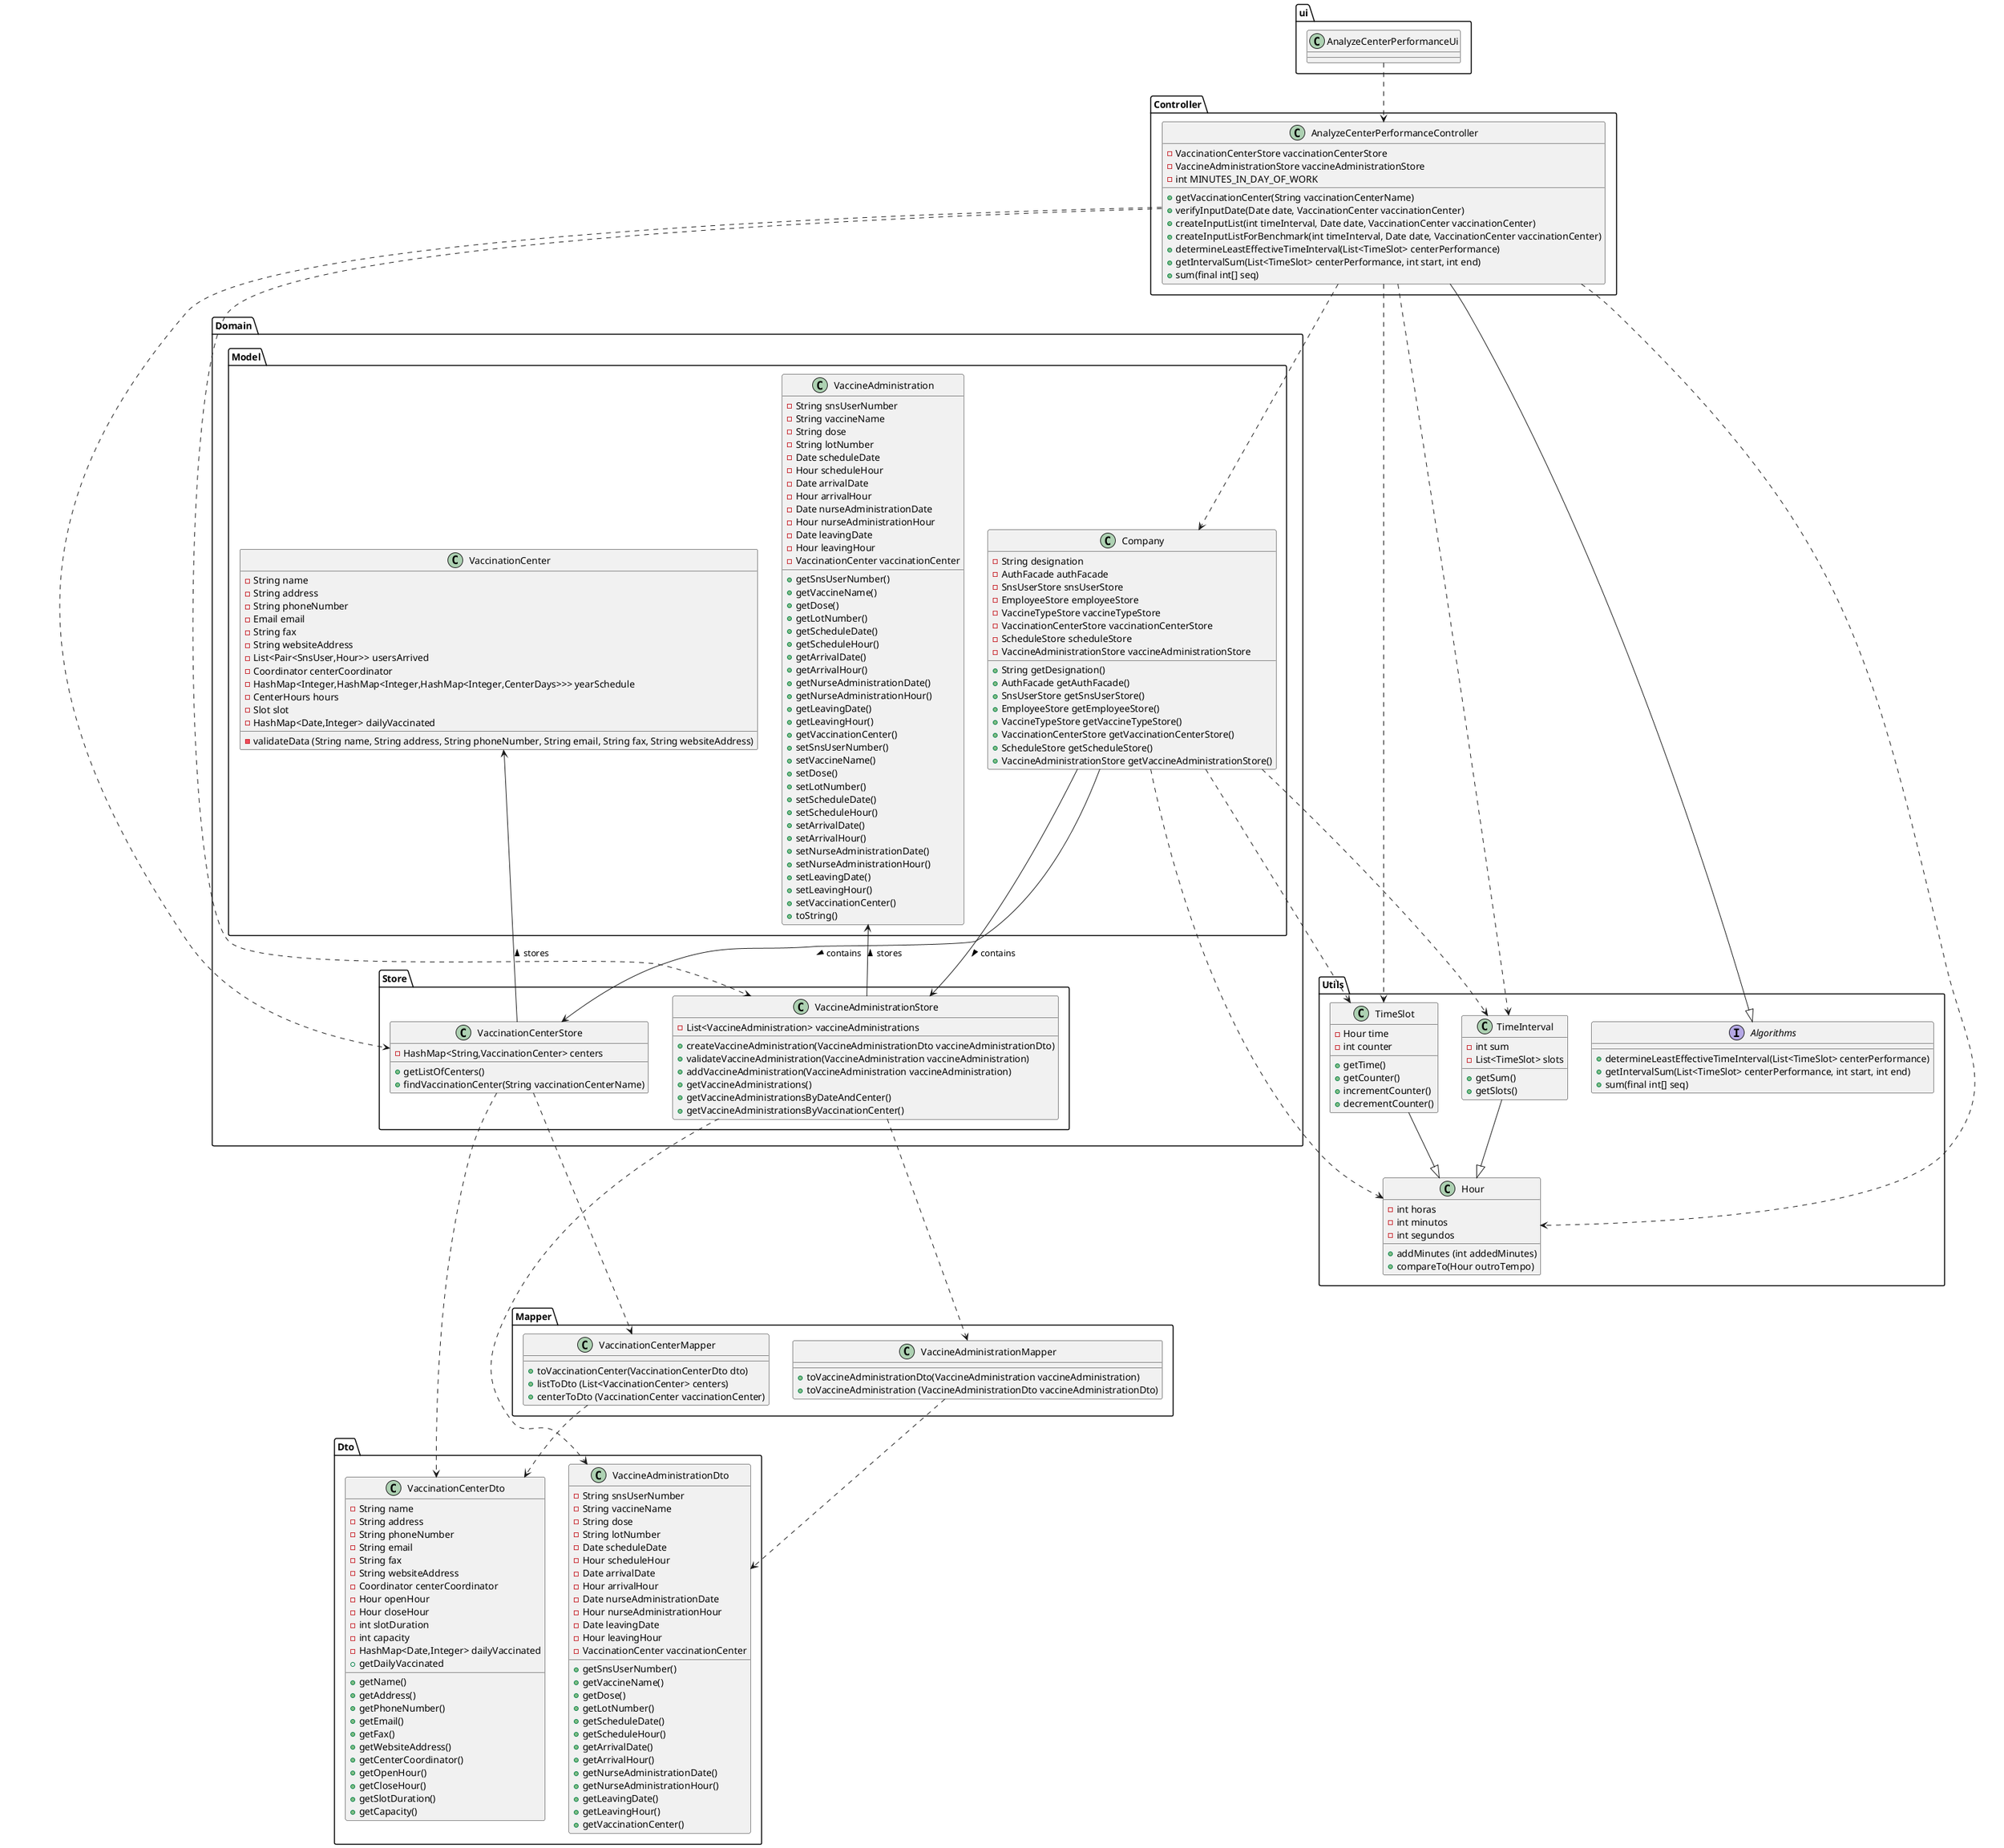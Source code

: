 @startuml

package ui {
class AnalyzeCenterPerformanceUi{
}
}

package Controller {
class AnalyzeCenterPerformanceController{
-VaccinationCenterStore vaccinationCenterStore
-VaccineAdministrationStore vaccineAdministrationStore
-int MINUTES_IN_DAY_OF_WORK
+getVaccinationCenter(String vaccinationCenterName)
+verifyInputDate(Date date, VaccinationCenter vaccinationCenter)
+createInputList(int timeInterval, Date date, VaccinationCenter vaccinationCenter)
+createInputListForBenchmark(int timeInterval, Date date, VaccinationCenter vaccinationCenter)
+determineLeastEffectiveTimeInterval(List<TimeSlot> centerPerformance)
+getIntervalSum(List<TimeSlot> centerPerformance, int start, int end)
+sum(final int[] seq)


}

}


package Domain {

package Store {
class VaccineAdministrationStore{
-List<VaccineAdministration> vaccineAdministrations
+createVaccineAdministration(VaccineAdministrationDto vaccineAdministrationDto)
+validateVaccineAdministration(VaccineAdministration vaccineAdministration)
+addVaccineAdministration(VaccineAdministration vaccineAdministration)
+getVaccineAdministrations()
+getVaccineAdministrationsByDateAndCenter()
+getVaccineAdministrationsByVaccinationCenter()

}

class VaccinationCenterStore{
- HashMap<String,VaccinationCenter> centers
+ getListOfCenters()
+ findVaccinationCenter(String vaccinationCenterName)
}


}

package Model {

class VaccineAdministration {
-String snsUserNumber
-String vaccineName
-String dose
-String lotNumber
-Date scheduleDate
-Hour scheduleHour
-Date arrivalDate
-Hour arrivalHour
-Date nurseAdministrationDate
-Hour nurseAdministrationHour
-Date leavingDate
-Hour leavingHour
-VaccinationCenter vaccinationCenter
+getSnsUserNumber()
+getVaccineName()
+getDose()
+getLotNumber()
+getScheduleDate()
+getScheduleHour()
+getArrivalDate()
+getArrivalHour()
+getNurseAdministrationDate()
+getNurseAdministrationHour()
+getLeavingDate()
+getLeavingHour()
+getVaccinationCenter()
+setSnsUserNumber()
+setVaccineName()
+setDose()
+setLotNumber()
+setScheduleDate()
+setScheduleHour()
+setArrivalDate()
+setArrivalHour()
+setNurseAdministrationDate()
+setNurseAdministrationHour()
+setLeavingDate()
+setLeavingHour()
+setVaccinationCenter()
+toString()

}

class Company {
- String designation
- AuthFacade authFacade
- SnsUserStore snsUserStore
- EmployeeStore employeeStore
- VaccineTypeStore vaccineTypeStore
- VaccinationCenterStore vaccinationCenterStore
- ScheduleStore scheduleStore
- VaccineAdministrationStore vaccineAdministrationStore

+ String getDesignation()
+ AuthFacade getAuthFacade()
+ SnsUserStore getSnsUserStore()
+ EmployeeStore getEmployeeStore()
+ VaccineTypeStore getVaccineTypeStore()
+ VaccinationCenterStore getVaccinationCenterStore()
+ ScheduleStore getScheduleStore()
+ VaccineAdministrationStore getVaccineAdministrationStore()

}

class VaccinationCenter {
- String name
- String address
- String phoneNumber
- Email email
- String fax
- String websiteAddress
- List<Pair<SnsUser,Hour>> usersArrived
- Coordinator centerCoordinator
- HashMap<Integer,HashMap<Integer,HashMap<Integer,CenterDays>>> yearSchedule
- CenterHours hours
- Slot slot
- HashMap<Date,Integer> dailyVaccinated
- validateData (String name, String address, String phoneNumber, String email, String fax, String websiteAddress)

}

}

}

package Utils {

interface Algorithms {
+determineLeastEffectiveTimeInterval(List<TimeSlot> centerPerformance)
+getIntervalSum(List<TimeSlot> centerPerformance, int start, int end)
+sum(final int[] seq)

}

class TimeInterval {
-int sum
-List<TimeSlot> slots
+getSum()
+getSlots()
}

class TimeSlot {
-Hour time
-int counter
+getTime()
+getCounter()
+incrementCounter()
+decrementCounter()

}

class Hour {
-int horas
-int minutos
-int segundos
+addMinutes (int addedMinutes)
+compareTo(Hour outroTempo)

}

}

package Mapper {

class VaccinationCenterMapper {
+ toVaccinationCenter(VaccinationCenterDto dto)
+ listToDto (List<VaccinationCenter> centers)
+ centerToDto (VaccinationCenter vaccinationCenter)
}

class VaccineAdministrationMapper {
+toVaccineAdministrationDto(VaccineAdministration vaccineAdministration)
+toVaccineAdministration (VaccineAdministrationDto vaccineAdministrationDto)

}

}

package Dto {

class VaccinationCenterDto{
- String name
- String address
- String phoneNumber
- String email
- String fax
- String websiteAddress
- Coordinator centerCoordinator
- Hour openHour
- Hour closeHour
- int slotDuration
- int capacity
- HashMap<Date,Integer> dailyVaccinated
+ getName()
+ getAddress()
+ getPhoneNumber()
+ getEmail()
+ getFax()
+ getWebsiteAddress()
+ getCenterCoordinator()
+ getOpenHour()
+ getCloseHour()
+ getSlotDuration()
+ getCapacity()
+ getDailyVaccinated

}

class VaccineAdministrationDto {
-String snsUserNumber
-String vaccineName
-String dose
-String lotNumber
-Date scheduleDate
-Hour scheduleHour
-Date arrivalDate
-Hour arrivalHour
-Date nurseAdministrationDate
-Hour nurseAdministrationHour
-Date leavingDate
-Hour leavingHour
-VaccinationCenter vaccinationCenter
+getSnsUserNumber()
+getVaccineName()
+getDose()
+getLotNumber()
+getScheduleDate()
+getScheduleHour()
+getArrivalDate()
+getArrivalHour()
+getNurseAdministrationDate()
+getNurseAdministrationHour()
+getLeavingDate()
+getLeavingHour()
+getVaccinationCenter()

}

AnalyzeCenterPerformanceUi .-> AnalyzeCenterPerformanceController
AnalyzeCenterPerformanceController .-> TimeSlot
AnalyzeCenterPerformanceController .-> TimeInterval
AnalyzeCenterPerformanceController .-> Hour
AnalyzeCenterPerformanceController --|> Algorithms
TimeSlot --|> Hour
TimeInterval --|> Hour
Company --> VaccinationCenterStore : contains >
Company --> VaccineAdministrationStore : contains >
VaccinationCenterStore .--> VaccinationCenterMapper
VaccineAdministrationStore .--> VaccineAdministrationMapper
VaccinationCenterStore -> VaccinationCenter : stores >
VaccineAdministrationStore -> VaccineAdministration : stores >
Company .-> Hour
Company .-> TimeInterval
Company .-> TimeSlot
VaccinationCenterMapper ..> VaccinationCenterDto
VaccineAdministrationMapper ..> VaccineAdministrationDto
VaccinationCenterStore ...> VaccinationCenterDto
VaccineAdministrationStore ...> VaccineAdministrationDto
AnalyzeCenterPerformanceController .-> Company
AnalyzeCenterPerformanceController .-> VaccineAdministrationStore
AnalyzeCenterPerformanceController .-> VaccinationCenterStore
}
@enduml